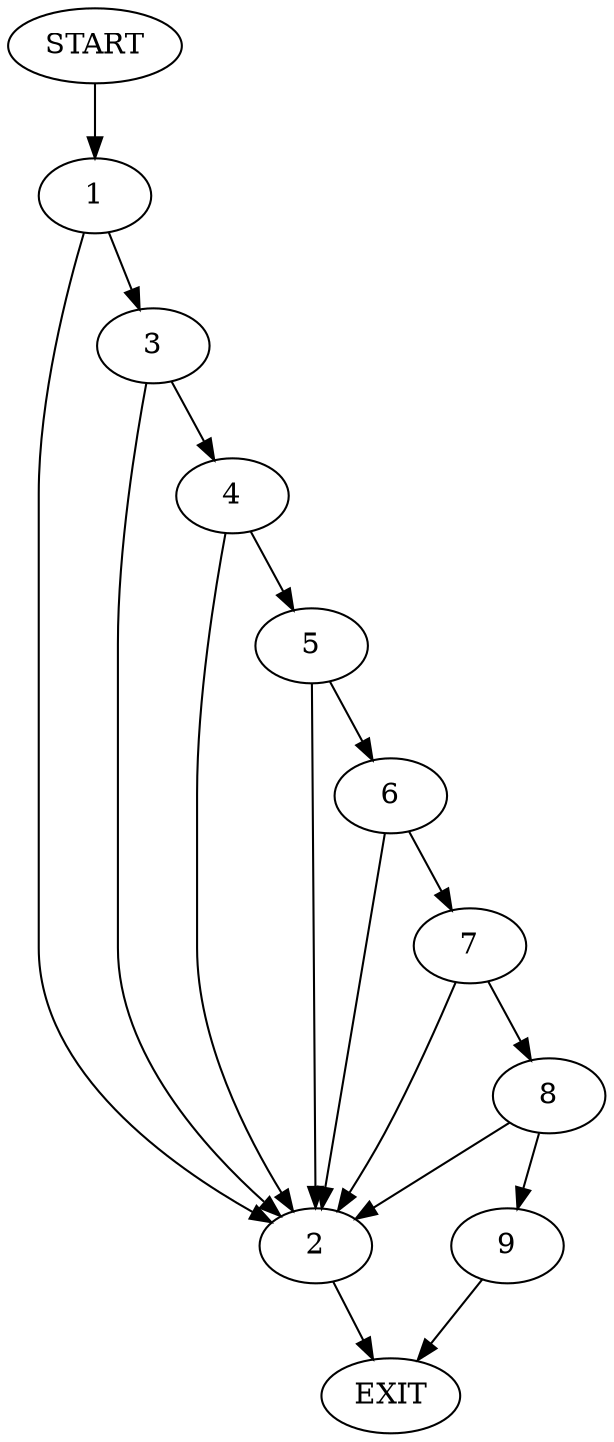 digraph {
0 [label="START"]
10 [label="EXIT"]
0 -> 1
1 -> 2
1 -> 3
3 -> 2
3 -> 4
2 -> 10
4 -> 5
4 -> 2
5 -> 2
5 -> 6
6 -> 2
6 -> 7
7 -> 8
7 -> 2
8 -> 2
8 -> 9
9 -> 10
}
